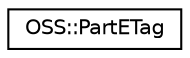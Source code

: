 digraph "类继承关系图"
{
  edge [fontname="Helvetica",fontsize="10",labelfontname="Helvetica",labelfontsize="10"];
  node [fontname="Helvetica",fontsize="10",shape=record];
  rankdir="LR";
  Node1 [label="OSS::PartETag",height=0.2,width=0.4,color="black", fillcolor="white", style="filled",URL="$class_o_s_s_1_1_part_e_tag.html"];
}
